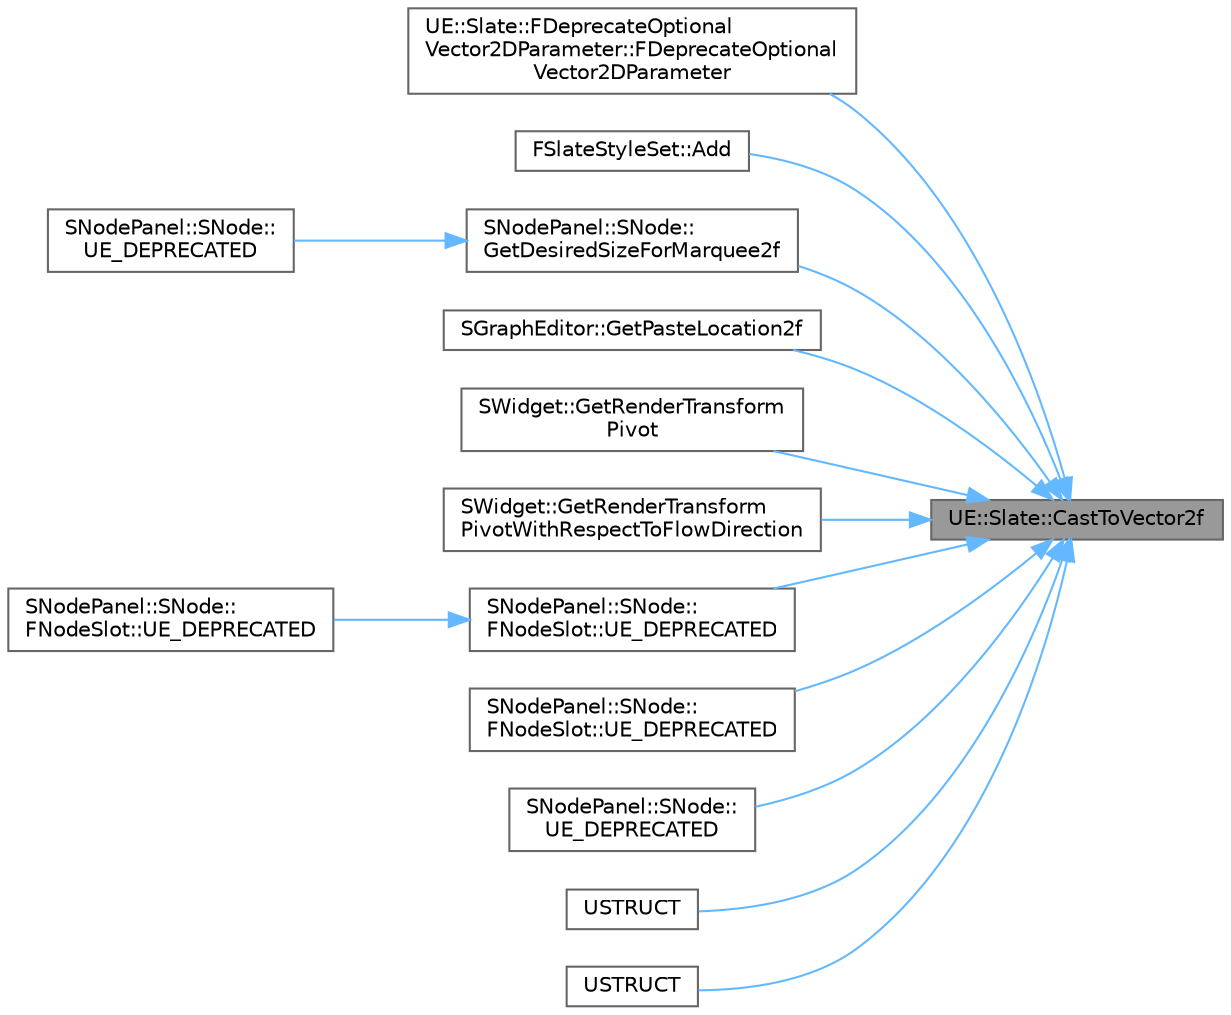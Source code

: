 digraph "UE::Slate::CastToVector2f"
{
 // INTERACTIVE_SVG=YES
 // LATEX_PDF_SIZE
  bgcolor="transparent";
  edge [fontname=Helvetica,fontsize=10,labelfontname=Helvetica,labelfontsize=10];
  node [fontname=Helvetica,fontsize=10,shape=box,height=0.2,width=0.4];
  rankdir="RL";
  Node1 [id="Node000001",label="UE::Slate::CastToVector2f",height=0.2,width=0.4,color="gray40", fillcolor="grey60", style="filled", fontcolor="black",tooltip="CastToVector2f allows supported types to be explicitly coerced to an FVector2f or const FVector2f& Th..."];
  Node1 -> Node2 [id="edge1_Node000001_Node000002",dir="back",color="steelblue1",style="solid",tooltip=" "];
  Node2 [id="Node000002",label="UE::Slate::FDeprecateOptional\lVector2DParameter::FDeprecateOptional\lVector2DParameter",height=0.2,width=0.4,color="grey40", fillcolor="white", style="filled",URL="$d9/d87/structUE_1_1Slate_1_1FDeprecateOptionalVector2DParameter.html#ac6567367bfa787b47977b6d3bb41986c",tooltip=" "];
  Node1 -> Node3 [id="edge2_Node000001_Node000003",dir="back",color="steelblue1",style="solid",tooltip=" "];
  Node3 [id="Node000003",label="FSlateStyleSet::Add",height=0.2,width=0.4,color="grey40", fillcolor="white", style="filled",URL="$da/d55/classFSlateStyleSet.html#a1985861ad937e3b0838191e8bbfa46c5",tooltip=" "];
  Node1 -> Node4 [id="edge3_Node000001_Node000004",dir="back",color="steelblue1",style="solid",tooltip=" "];
  Node4 [id="Node000004",label="SNodePanel::SNode::\lGetDesiredSizeForMarquee2f",height=0.2,width=0.4,color="grey40", fillcolor="white", style="filled",URL="$dd/d6c/classSNodePanel_1_1SNode.html#aa0c4b6f252d14d4392916663d5c772be",tooltip=" "];
  Node4 -> Node5 [id="edge4_Node000004_Node000005",dir="back",color="steelblue1",style="solid",tooltip=" "];
  Node5 [id="Node000005",label="SNodePanel::SNode::\lUE_DEPRECATED",height=0.2,width=0.4,color="grey40", fillcolor="white", style="filled",URL="$dd/d6c/classSNodePanel_1_1SNode.html#ab0c52ec62ad03c189267aef5acbdac3f",tooltip="override, when area used to select node, should be different, than it's size e.g."];
  Node1 -> Node6 [id="edge5_Node000001_Node000006",dir="back",color="steelblue1",style="solid",tooltip=" "];
  Node6 [id="Node000006",label="SGraphEditor::GetPasteLocation2f",height=0.2,width=0.4,color="grey40", fillcolor="white", style="filled",URL="$dc/db4/classSGraphEditor.html#a8b01ce1c37b536694841f8b49fdc1a42",tooltip=" "];
  Node1 -> Node7 [id="edge6_Node000001_Node000007",dir="back",color="steelblue1",style="solid",tooltip=" "];
  Node7 [id="Node000007",label="SWidget::GetRenderTransform\lPivot",height=0.2,width=0.4,color="grey40", fillcolor="white", style="filled",URL="$dd/de2/classSWidget.html#ac3aa94e52aea65c4a00f4b10ae569d9e",tooltip=" "];
  Node1 -> Node8 [id="edge7_Node000001_Node000008",dir="back",color="steelblue1",style="solid",tooltip=" "];
  Node8 [id="Node000008",label="SWidget::GetRenderTransform\lPivotWithRespectToFlowDirection",height=0.2,width=0.4,color="grey40", fillcolor="white", style="filled",URL="$dd/de2/classSWidget.html#abf72faae57880ad6306366b3286caa42",tooltip=" "];
  Node1 -> Node9 [id="edge8_Node000001_Node000009",dir="back",color="steelblue1",style="solid",tooltip=" "];
  Node9 [id="Node000009",label="SNodePanel::SNode::\lFNodeSlot::UE_DEPRECATED",height=0.2,width=0.4,color="grey40", fillcolor="white", style="filled",URL="$d8/d2e/classSNodePanel_1_1SNode_1_1FNodeSlot.html#a1d00d9f9c70c2c2ab1fb69e4d6317348",tooltip=" "];
  Node9 -> Node10 [id="edge9_Node000009_Node000010",dir="back",color="steelblue1",style="solid",tooltip=" "];
  Node10 [id="Node000010",label="SNodePanel::SNode::\lFNodeSlot::UE_DEPRECATED",height=0.2,width=0.4,color="grey40", fillcolor="white", style="filled",URL="$d8/d2e/classSNodePanel_1_1SNode_1_1FNodeSlot.html#ab42036f6e9f161b5dfc4009bdb47e05a",tooltip=" "];
  Node1 -> Node11 [id="edge10_Node000001_Node000011",dir="back",color="steelblue1",style="solid",tooltip=" "];
  Node11 [id="Node000011",label="SNodePanel::SNode::\lFNodeSlot::UE_DEPRECATED",height=0.2,width=0.4,color="grey40", fillcolor="white", style="filled",URL="$d8/d2e/classSNodePanel_1_1SNode_1_1FNodeSlot.html#a0da05ee81a43e22fc113d5e228d3fadf",tooltip=" "];
  Node1 -> Node12 [id="edge11_Node000001_Node000012",dir="back",color="steelblue1",style="solid",tooltip=" "];
  Node12 [id="Node000012",label="SNodePanel::SNode::\lUE_DEPRECATED",height=0.2,width=0.4,color="grey40", fillcolor="white", style="filled",URL="$dd/d6c/classSNodePanel_1_1SNode.html#a419eab6636daaa5f6ee6761d53ae3520",tooltip="return if the node can be selected, by pointing given location"];
  Node1 -> Node13 [id="edge12_Node000001_Node000013",dir="back",color="steelblue1",style="solid",tooltip=" "];
  Node13 [id="Node000013",label="USTRUCT",height=0.2,width=0.4,color="grey40", fillcolor="white", style="filled",URL="$d2/dce/EdGraphSchema_8h.html#a3eda4a47cd776754a165534dcadcac8f",tooltip="This structure represents a context dependent action, with sufficient information for the schema to p..."];
  Node1 -> Node14 [id="edge13_Node000001_Node000014",dir="back",color="steelblue1",style="solid",tooltip=" "];
  Node14 [id="Node000014",label="USTRUCT",height=0.2,width=0.4,color="grey40", fillcolor="white", style="filled",URL="$d3/d8b/Geometry_8h.html#a15119967b9d5f4bef75b49bd3689e2d8",tooltip="Represents the position, size, and absolute position of a Widget in Slate."];
}
